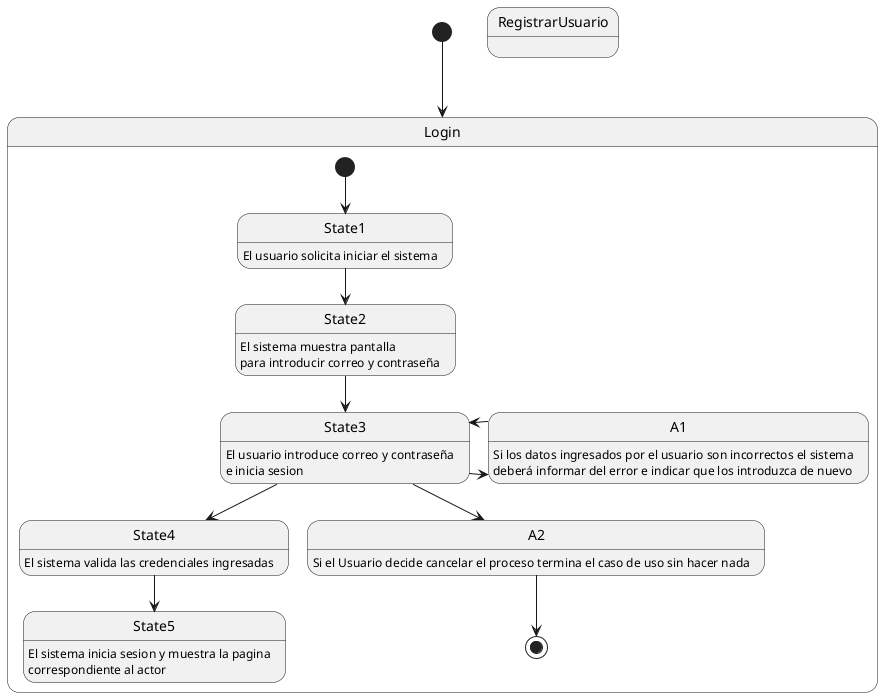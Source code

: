 @startuml
[*]-->Login
state Login{
    [*]-->State1
    State1:El usuario solicita iniciar el sistema
    State1-->State2
    State2:El sistema muestra pantalla
    State2:para introducir correo y contraseña
    State2-->State3
    State3:El usuario introduce correo y contraseña
    State3:e inicia sesion
    State3-->State4
    State4:El sistema valida las credenciales ingresadas
    State4-->State5
    State5:El sistema inicia sesion y muestra la pagina
    State5:correspondiente al actor
    State3->A1
    A1:Si los datos ingresados por el usuario son incorrectos el sistema
    A1:deberá informar del error e indicar que los introduzca de nuevo
    A1->State3
    State3-->A2
    A2-->[*]
    A2:Si el Usuario decide cancelar el proceso termina el caso de uso sin hacer nada
}
state RegistrarUsuario{
}
@enduml
